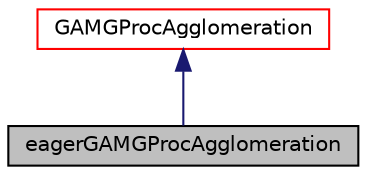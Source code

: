 digraph "eagerGAMGProcAgglomeration"
{
  bgcolor="transparent";
  edge [fontname="Helvetica",fontsize="10",labelfontname="Helvetica",labelfontsize="10"];
  node [fontname="Helvetica",fontsize="10",shape=record];
  Node1 [label="eagerGAMGProcAgglomeration",height=0.2,width=0.4,color="black", fillcolor="grey75", style="filled", fontcolor="black"];
  Node2 -> Node1 [dir="back",color="midnightblue",fontsize="10",style="solid",fontname="Helvetica"];
  Node2 [label="GAMGProcAgglomeration",height=0.2,width=0.4,color="red",URL="$a00913.html",tooltip="Processor agglomeration of GAMGAgglomerations. "];
}
